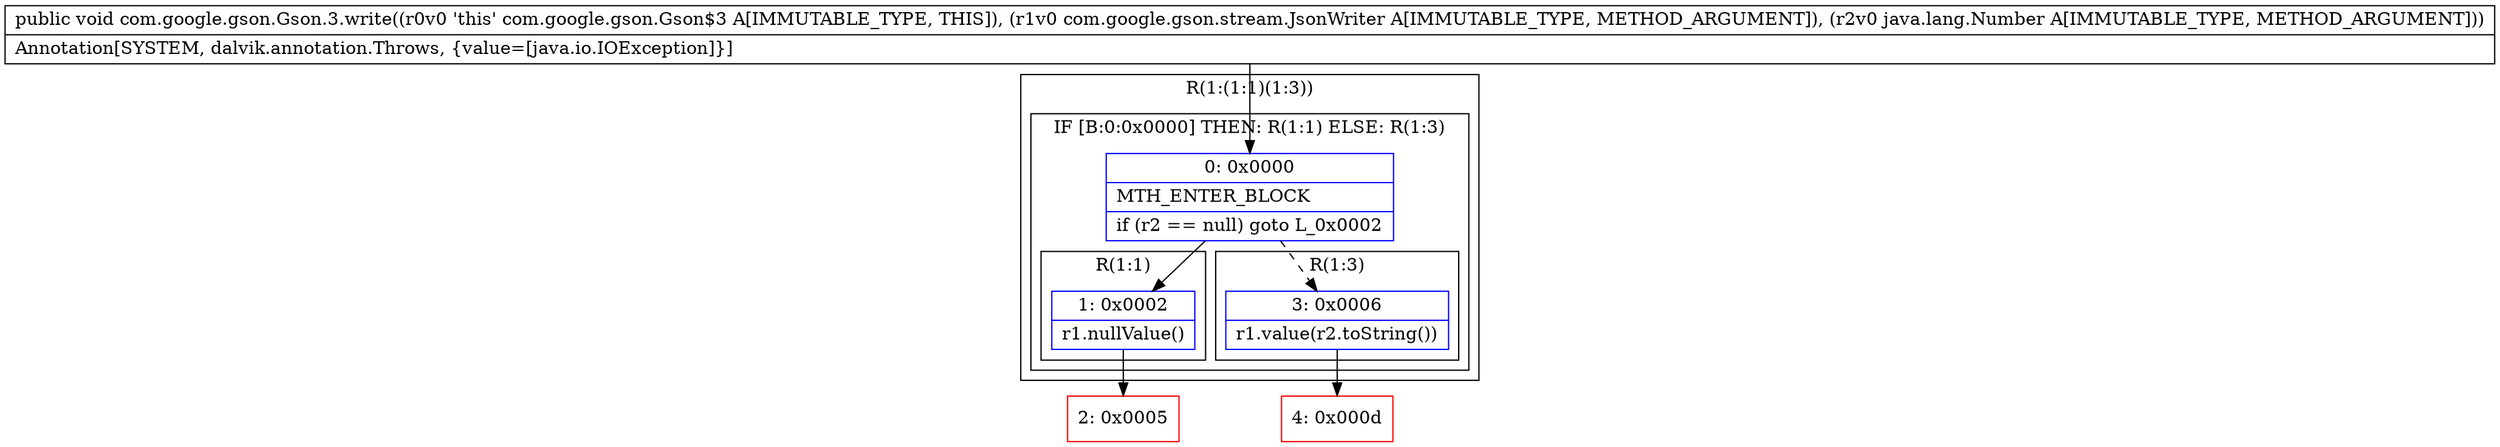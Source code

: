 digraph "CFG forcom.google.gson.Gson.3.write(Lcom\/google\/gson\/stream\/JsonWriter;Ljava\/lang\/Number;)V" {
subgraph cluster_Region_1129966772 {
label = "R(1:(1:1)(1:3))";
node [shape=record,color=blue];
subgraph cluster_IfRegion_810295697 {
label = "IF [B:0:0x0000] THEN: R(1:1) ELSE: R(1:3)";
node [shape=record,color=blue];
Node_0 [shape=record,label="{0\:\ 0x0000|MTH_ENTER_BLOCK\l|if (r2 == null) goto L_0x0002\l}"];
subgraph cluster_Region_260391327 {
label = "R(1:1)";
node [shape=record,color=blue];
Node_1 [shape=record,label="{1\:\ 0x0002|r1.nullValue()\l}"];
}
subgraph cluster_Region_2042731843 {
label = "R(1:3)";
node [shape=record,color=blue];
Node_3 [shape=record,label="{3\:\ 0x0006|r1.value(r2.toString())\l}"];
}
}
}
Node_2 [shape=record,color=red,label="{2\:\ 0x0005}"];
Node_4 [shape=record,color=red,label="{4\:\ 0x000d}"];
MethodNode[shape=record,label="{public void com.google.gson.Gson.3.write((r0v0 'this' com.google.gson.Gson$3 A[IMMUTABLE_TYPE, THIS]), (r1v0 com.google.gson.stream.JsonWriter A[IMMUTABLE_TYPE, METHOD_ARGUMENT]), (r2v0 java.lang.Number A[IMMUTABLE_TYPE, METHOD_ARGUMENT]))  | Annotation[SYSTEM, dalvik.annotation.Throws, \{value=[java.io.IOException]\}]\l}"];
MethodNode -> Node_0;
Node_0 -> Node_1;
Node_0 -> Node_3[style=dashed];
Node_1 -> Node_2;
Node_3 -> Node_4;
}

